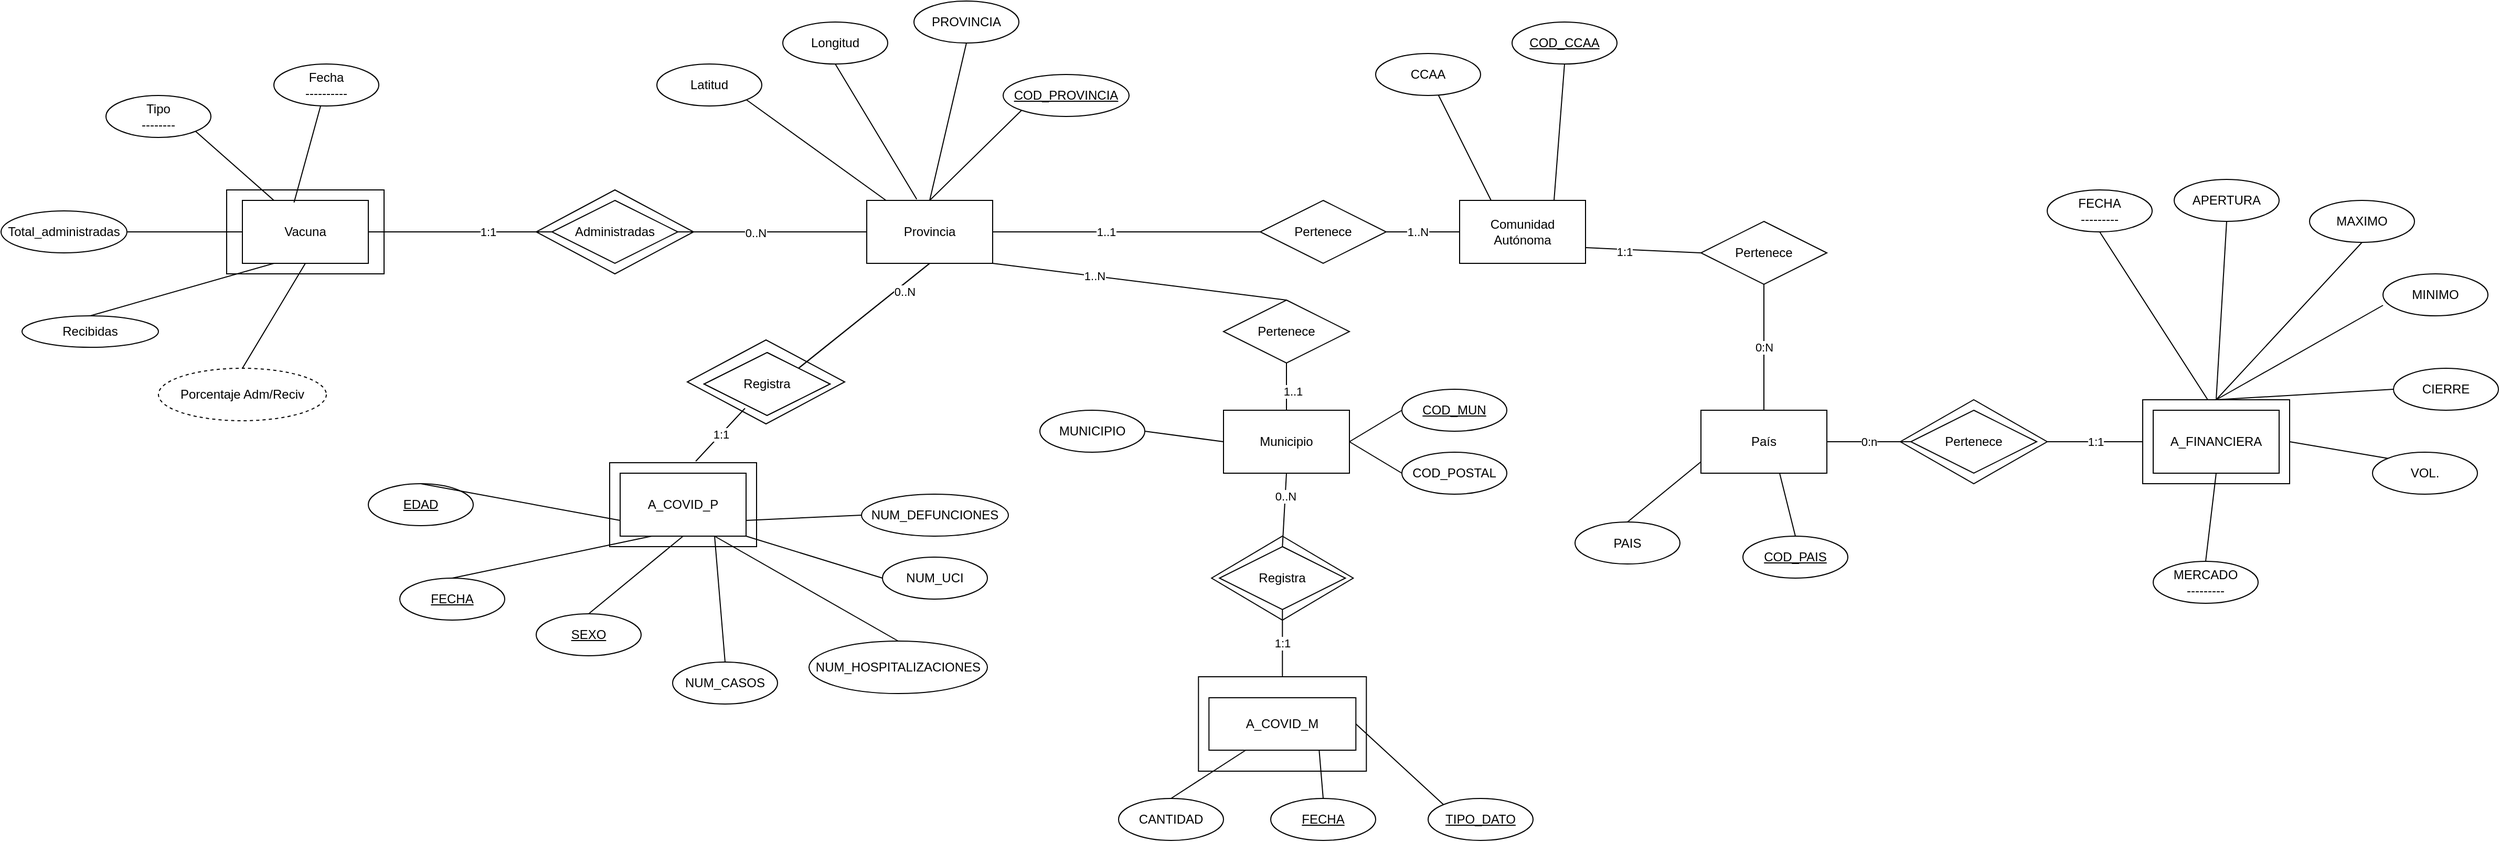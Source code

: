 <mxfile version="20.2.0" type="github">
  <diagram id="R2lEEEUBdFMjLlhIrx00" name="Page-1">
    <mxGraphModel dx="32031" dy="1134" grid="1" gridSize="10" guides="1" tooltips="1" connect="1" arrows="1" fold="1" page="1" pageScale="1" pageWidth="30000" pageHeight="30000" math="0" shadow="0" extFonts="Permanent Marker^https://fonts.googleapis.com/css?family=Permanent+Marker">
      <root>
        <mxCell id="0" />
        <mxCell id="1" parent="0" />
        <mxCell id="WC3nb_fLQRRQX0mhQ0Qm-45" value="" style="rhombus;whiteSpace=wrap;html=1;" parent="1" vertex="1">
          <mxGeometry x="-6" y="523" width="150" height="80" as="geometry" />
        </mxCell>
        <mxCell id="WC3nb_fLQRRQX0mhQ0Qm-42" value="" style="rhombus;whiteSpace=wrap;html=1;" parent="1" vertex="1">
          <mxGeometry x="493.65" y="710" width="135" height="80" as="geometry" />
        </mxCell>
        <mxCell id="WC3nb_fLQRRQX0mhQ0Qm-32" value="" style="rounded=0;whiteSpace=wrap;html=1;" parent="1" vertex="1">
          <mxGeometry x="-80" y="640" width="140" height="80" as="geometry" />
        </mxCell>
        <mxCell id="WC3nb_fLQRRQX0mhQ0Qm-19" value="" style="rhombus;whiteSpace=wrap;html=1;" parent="1" vertex="1">
          <mxGeometry x="1150" y="580" width="140" height="80" as="geometry" />
        </mxCell>
        <mxCell id="WC3nb_fLQRRQX0mhQ0Qm-12" value="" style="rhombus;whiteSpace=wrap;html=1;" parent="1" vertex="1">
          <mxGeometry x="-150" y="380" width="150" height="80" as="geometry" />
        </mxCell>
        <mxCell id="WC3nb_fLQRRQX0mhQ0Qm-1" value="" style="rounded=0;whiteSpace=wrap;html=1;" parent="1" vertex="1">
          <mxGeometry x="-445" y="380" width="150" height="80" as="geometry" />
        </mxCell>
        <mxCell id="w57yHe_7JFrNomqTNShA-3" style="rounded=0;orthogonalLoop=1;jettySize=auto;html=1;exitX=0.5;exitY=1;exitDx=0;exitDy=0;entryX=1;entryY=0;entryDx=0;entryDy=0;endArrow=none;endFill=0;" parent="1" source="OdBqMyks01wx5SP8Kabh-1" target="w57yHe_7JFrNomqTNShA-2" edge="1">
          <mxGeometry relative="1" as="geometry" />
        </mxCell>
        <mxCell id="w57yHe_7JFrNomqTNShA-5" value="0..N" style="edgeLabel;html=1;align=center;verticalAlign=middle;resizable=0;points=[];" parent="w57yHe_7JFrNomqTNShA-3" vertex="1" connectable="0">
          <mxGeometry x="-0.6" y="-2" relative="1" as="geometry">
            <mxPoint x="2" y="8" as="offset" />
          </mxGeometry>
        </mxCell>
        <mxCell id="OdBqMyks01wx5SP8Kabh-1" value="Provincia" style="rounded=0;whiteSpace=wrap;html=1;" parent="1" vertex="1">
          <mxGeometry x="165" y="390" width="120" height="60" as="geometry" />
        </mxCell>
        <mxCell id="OdBqMyks01wx5SP8Kabh-2" value="Pertenece" style="rhombus;whiteSpace=wrap;html=1;" parent="1" vertex="1">
          <mxGeometry x="540" y="390" width="120" height="60" as="geometry" />
        </mxCell>
        <mxCell id="OdBqMyks01wx5SP8Kabh-3" value="Comunidad Autónoma" style="rounded=0;whiteSpace=wrap;html=1;" parent="1" vertex="1">
          <mxGeometry x="730" y="390" width="120" height="60" as="geometry" />
        </mxCell>
        <mxCell id="OdBqMyks01wx5SP8Kabh-4" value="PROVINCIA" style="ellipse;whiteSpace=wrap;html=1;" parent="1" vertex="1">
          <mxGeometry x="210" y="200" width="100" height="40" as="geometry" />
        </mxCell>
        <mxCell id="OdBqMyks01wx5SP8Kabh-5" value="&lt;u&gt;COD_PROVINCIA&lt;/u&gt;" style="ellipse;whiteSpace=wrap;html=1;" parent="1" vertex="1">
          <mxGeometry x="295" y="270" width="120" height="40" as="geometry" />
        </mxCell>
        <mxCell id="OdBqMyks01wx5SP8Kabh-6" value="" style="endArrow=none;html=1;rounded=0;entryX=0;entryY=1;entryDx=0;entryDy=0;exitX=0.5;exitY=0;exitDx=0;exitDy=0;" parent="1" source="OdBqMyks01wx5SP8Kabh-1" target="OdBqMyks01wx5SP8Kabh-5" edge="1">
          <mxGeometry width="50" height="50" relative="1" as="geometry">
            <mxPoint x="405" y="530" as="sourcePoint" />
            <mxPoint x="455" y="480" as="targetPoint" />
          </mxGeometry>
        </mxCell>
        <mxCell id="OdBqMyks01wx5SP8Kabh-8" value="" style="endArrow=none;html=1;rounded=0;entryX=0.5;entryY=1;entryDx=0;entryDy=0;exitX=0.5;exitY=0;exitDx=0;exitDy=0;" parent="1" source="OdBqMyks01wx5SP8Kabh-1" target="OdBqMyks01wx5SP8Kabh-4" edge="1">
          <mxGeometry width="50" height="50" relative="1" as="geometry">
            <mxPoint x="405" y="530" as="sourcePoint" />
            <mxPoint x="455" y="480" as="targetPoint" />
          </mxGeometry>
        </mxCell>
        <mxCell id="OdBqMyks01wx5SP8Kabh-9" value="CCAA" style="ellipse;whiteSpace=wrap;html=1;" parent="1" vertex="1">
          <mxGeometry x="650" y="250" width="100" height="40" as="geometry" />
        </mxCell>
        <mxCell id="OdBqMyks01wx5SP8Kabh-10" value="&lt;u&gt;COD_CCAA&lt;/u&gt;" style="ellipse;whiteSpace=wrap;html=1;" parent="1" vertex="1">
          <mxGeometry x="780" y="220" width="100" height="40" as="geometry" />
        </mxCell>
        <mxCell id="OdBqMyks01wx5SP8Kabh-11" value="" style="endArrow=none;html=1;rounded=0;exitX=0.25;exitY=0;exitDx=0;exitDy=0;" parent="1" source="OdBqMyks01wx5SP8Kabh-3" target="OdBqMyks01wx5SP8Kabh-9" edge="1">
          <mxGeometry width="50" height="50" relative="1" as="geometry">
            <mxPoint x="670" y="380" as="sourcePoint" />
            <mxPoint x="720" y="330" as="targetPoint" />
          </mxGeometry>
        </mxCell>
        <mxCell id="OdBqMyks01wx5SP8Kabh-12" value="" style="endArrow=none;html=1;rounded=0;entryX=0.5;entryY=1;entryDx=0;entryDy=0;exitX=0.75;exitY=0;exitDx=0;exitDy=0;" parent="1" source="OdBqMyks01wx5SP8Kabh-3" target="OdBqMyks01wx5SP8Kabh-10" edge="1">
          <mxGeometry width="50" height="50" relative="1" as="geometry">
            <mxPoint x="870" y="400" as="sourcePoint" />
            <mxPoint x="920" y="350" as="targetPoint" />
          </mxGeometry>
        </mxCell>
        <mxCell id="OdBqMyks01wx5SP8Kabh-20" value="" style="endArrow=none;html=1;rounded=0;strokeColor=default;exitX=1;exitY=0.5;exitDx=0;exitDy=0;entryX=0;entryY=0.5;entryDx=0;entryDy=0;" parent="1" source="OdBqMyks01wx5SP8Kabh-1" target="OdBqMyks01wx5SP8Kabh-2" edge="1">
          <mxGeometry width="50" height="50" relative="1" as="geometry">
            <mxPoint x="275" y="450" as="sourcePoint" />
            <mxPoint x="345.0" y="420.0" as="targetPoint" />
          </mxGeometry>
        </mxCell>
        <mxCell id="OdBqMyks01wx5SP8Kabh-22" value="1..1" style="edgeLabel;html=1;align=center;verticalAlign=middle;resizable=0;points=[];" parent="OdBqMyks01wx5SP8Kabh-20" vertex="1" connectable="0">
          <mxGeometry x="-0.2" relative="1" as="geometry">
            <mxPoint x="6" as="offset" />
          </mxGeometry>
        </mxCell>
        <mxCell id="OdBqMyks01wx5SP8Kabh-21" value="" style="endArrow=none;html=1;rounded=0;strokeColor=default;exitX=1;exitY=0.5;exitDx=0;exitDy=0;entryX=0;entryY=0.5;entryDx=0;entryDy=0;" parent="1" source="OdBqMyks01wx5SP8Kabh-2" target="OdBqMyks01wx5SP8Kabh-3" edge="1">
          <mxGeometry width="50" height="50" relative="1" as="geometry">
            <mxPoint x="670" y="419.5" as="sourcePoint" />
            <mxPoint x="770" y="419.5" as="targetPoint" />
          </mxGeometry>
        </mxCell>
        <mxCell id="OdBqMyks01wx5SP8Kabh-23" value="1..N" style="edgeLabel;html=1;align=center;verticalAlign=middle;resizable=0;points=[];" parent="OdBqMyks01wx5SP8Kabh-21" vertex="1" connectable="0">
          <mxGeometry x="0.214" y="-1" relative="1" as="geometry">
            <mxPoint x="-13" y="-1" as="offset" />
          </mxGeometry>
        </mxCell>
        <mxCell id="OdBqMyks01wx5SP8Kabh-24" value="Vacuna" style="rounded=0;whiteSpace=wrap;html=1;" parent="1" vertex="1">
          <mxGeometry x="-430" y="390" width="120" height="60" as="geometry" />
        </mxCell>
        <mxCell id="OdBqMyks01wx5SP8Kabh-25" value="Tipo&lt;br&gt;--------" style="ellipse;whiteSpace=wrap;html=1;" parent="1" vertex="1">
          <mxGeometry x="-560" y="290" width="100" height="40" as="geometry" />
        </mxCell>
        <mxCell id="OdBqMyks01wx5SP8Kabh-26" value="" style="endArrow=none;html=1;rounded=0;strokeColor=default;entryX=0.25;entryY=0;entryDx=0;entryDy=0;exitX=1;exitY=1;exitDx=0;exitDy=0;" parent="1" source="OdBqMyks01wx5SP8Kabh-25" target="OdBqMyks01wx5SP8Kabh-24" edge="1">
          <mxGeometry width="50" height="50" relative="1" as="geometry">
            <mxPoint x="-710" y="490" as="sourcePoint" />
            <mxPoint x="-660" y="440" as="targetPoint" />
          </mxGeometry>
        </mxCell>
        <mxCell id="OdBqMyks01wx5SP8Kabh-27" value="Total_administradas" style="ellipse;whiteSpace=wrap;html=1;" parent="1" vertex="1">
          <mxGeometry x="-660" y="400" width="120" height="40" as="geometry" />
        </mxCell>
        <mxCell id="OdBqMyks01wx5SP8Kabh-28" value="" style="endArrow=none;html=1;rounded=0;strokeColor=default;entryX=0;entryY=0.5;entryDx=0;entryDy=0;exitX=1;exitY=0.5;exitDx=0;exitDy=0;" parent="1" source="OdBqMyks01wx5SP8Kabh-27" target="OdBqMyks01wx5SP8Kabh-24" edge="1">
          <mxGeometry width="50" height="50" relative="1" as="geometry">
            <mxPoint x="-560" y="510" as="sourcePoint" />
            <mxPoint x="-460" y="460" as="targetPoint" />
          </mxGeometry>
        </mxCell>
        <mxCell id="OdBqMyks01wx5SP8Kabh-29" value="Recibidas" style="ellipse;whiteSpace=wrap;html=1;" parent="1" vertex="1">
          <mxGeometry x="-640" y="500" width="130" height="30" as="geometry" />
        </mxCell>
        <mxCell id="OdBqMyks01wx5SP8Kabh-30" value="" style="endArrow=none;html=1;rounded=0;strokeColor=default;entryX=0.25;entryY=1;entryDx=0;entryDy=0;exitX=0.5;exitY=0;exitDx=0;exitDy=0;" parent="1" source="OdBqMyks01wx5SP8Kabh-29" target="OdBqMyks01wx5SP8Kabh-24" edge="1">
          <mxGeometry width="50" height="50" relative="1" as="geometry">
            <mxPoint x="-650" y="540" as="sourcePoint" />
            <mxPoint x="-570" y="450" as="targetPoint" />
          </mxGeometry>
        </mxCell>
        <mxCell id="OdBqMyks01wx5SP8Kabh-31" value="Porcentaje Adm/Reciv" style="ellipse;whiteSpace=wrap;html=1;dashed=1;" parent="1" vertex="1">
          <mxGeometry x="-510" y="550" width="160" height="50" as="geometry" />
        </mxCell>
        <mxCell id="OdBqMyks01wx5SP8Kabh-32" value="" style="endArrow=none;html=1;rounded=0;strokeColor=default;exitX=0.5;exitY=0;exitDx=0;exitDy=0;entryX=0.5;entryY=1;entryDx=0;entryDy=0;" parent="1" source="OdBqMyks01wx5SP8Kabh-31" target="OdBqMyks01wx5SP8Kabh-24" edge="1">
          <mxGeometry width="50" height="50" relative="1" as="geometry">
            <mxPoint x="-420" y="570" as="sourcePoint" />
            <mxPoint x="-440" y="450" as="targetPoint" />
          </mxGeometry>
        </mxCell>
        <mxCell id="OdBqMyks01wx5SP8Kabh-33" value="Administradas" style="rhombus;whiteSpace=wrap;html=1;" parent="1" vertex="1">
          <mxGeometry x="-135" y="390" width="120" height="60" as="geometry" />
        </mxCell>
        <mxCell id="OdBqMyks01wx5SP8Kabh-34" value="" style="endArrow=none;html=1;rounded=0;entryX=0;entryY=0.5;entryDx=0;entryDy=0;exitX=1;exitY=0.5;exitDx=0;exitDy=0;" parent="1" source="OdBqMyks01wx5SP8Kabh-33" target="OdBqMyks01wx5SP8Kabh-1" edge="1">
          <mxGeometry width="50" height="50" relative="1" as="geometry">
            <mxPoint x="244.64" y="550.86" as="sourcePoint" />
            <mxPoint x="210" y="420" as="targetPoint" />
          </mxGeometry>
        </mxCell>
        <mxCell id="OdBqMyks01wx5SP8Kabh-36" value="0..N" style="edgeLabel;html=1;align=center;verticalAlign=middle;resizable=0;points=[];" parent="OdBqMyks01wx5SP8Kabh-34" vertex="1" connectable="0">
          <mxGeometry x="0.25" y="-1" relative="1" as="geometry">
            <mxPoint x="-39" as="offset" />
          </mxGeometry>
        </mxCell>
        <mxCell id="OdBqMyks01wx5SP8Kabh-35" value="" style="endArrow=none;html=1;rounded=0;entryX=0;entryY=0.5;entryDx=0;entryDy=0;exitX=1;exitY=0.5;exitDx=0;exitDy=0;" parent="1" source="OdBqMyks01wx5SP8Kabh-24" target="OdBqMyks01wx5SP8Kabh-33" edge="1">
          <mxGeometry width="50" height="50" relative="1" as="geometry">
            <mxPoint x="-320" y="520" as="sourcePoint" />
            <mxPoint x="-240" y="450" as="targetPoint" />
          </mxGeometry>
        </mxCell>
        <mxCell id="OdBqMyks01wx5SP8Kabh-37" value="1:1" style="edgeLabel;html=1;align=center;verticalAlign=middle;resizable=0;points=[];" parent="OdBqMyks01wx5SP8Kabh-35" vertex="1" connectable="0">
          <mxGeometry x="-0.4" y="-2" relative="1" as="geometry">
            <mxPoint x="61" y="-2" as="offset" />
          </mxGeometry>
        </mxCell>
        <mxCell id="OdBqMyks01wx5SP8Kabh-38" value="A_COVID_P" style="rounded=0;whiteSpace=wrap;html=1;" parent="1" vertex="1">
          <mxGeometry x="-70" y="650" width="120" height="60" as="geometry" />
        </mxCell>
        <mxCell id="OdBqMyks01wx5SP8Kabh-42" value="Municipio" style="rounded=0;whiteSpace=wrap;html=1;" parent="1" vertex="1">
          <mxGeometry x="505" y="590" width="120" height="60" as="geometry" />
        </mxCell>
        <mxCell id="gEgQZ8Mi7P1Ni1HAnaji-2" value="&lt;u&gt;SEXO&lt;/u&gt;" style="ellipse;whiteSpace=wrap;html=1;" parent="1" vertex="1">
          <mxGeometry x="-150" y="784" width="100" height="40" as="geometry" />
        </mxCell>
        <mxCell id="gEgQZ8Mi7P1Ni1HAnaji-5" value="" style="endArrow=none;html=1;rounded=0;entryX=0.5;entryY=0;entryDx=0;entryDy=0;exitX=0.5;exitY=1;exitDx=0;exitDy=0;" parent="1" source="OdBqMyks01wx5SP8Kabh-38" target="gEgQZ8Mi7P1Ni1HAnaji-2" edge="1">
          <mxGeometry width="50" height="50" relative="1" as="geometry">
            <mxPoint x="-75.0" y="725.0" as="sourcePoint" />
            <mxPoint x="5.0" y="625" as="targetPoint" />
          </mxGeometry>
        </mxCell>
        <mxCell id="gEgQZ8Mi7P1Ni1HAnaji-6" value="&lt;u&gt;FECHA&lt;/u&gt;" style="ellipse;whiteSpace=wrap;html=1;" parent="1" vertex="1">
          <mxGeometry x="-280" y="750" width="100" height="40" as="geometry" />
        </mxCell>
        <mxCell id="gEgQZ8Mi7P1Ni1HAnaji-7" value="" style="endArrow=none;html=1;rounded=0;entryX=0.5;entryY=0;entryDx=0;entryDy=0;exitX=0.25;exitY=1;exitDx=0;exitDy=0;" parent="1" source="OdBqMyks01wx5SP8Kabh-38" target="gEgQZ8Mi7P1Ni1HAnaji-6" edge="1">
          <mxGeometry width="50" height="50" relative="1" as="geometry">
            <mxPoint x="-5.0" y="825.0" as="sourcePoint" />
            <mxPoint x="99.854" y="875.774" as="targetPoint" />
          </mxGeometry>
        </mxCell>
        <mxCell id="gEgQZ8Mi7P1Ni1HAnaji-8" value="Latitud" style="ellipse;whiteSpace=wrap;html=1;" parent="1" vertex="1">
          <mxGeometry x="-35" y="260" width="100" height="40" as="geometry" />
        </mxCell>
        <mxCell id="gEgQZ8Mi7P1Ni1HAnaji-10" value="Longitud" style="ellipse;whiteSpace=wrap;html=1;" parent="1" vertex="1">
          <mxGeometry x="85" y="220" width="100" height="40" as="geometry" />
        </mxCell>
        <mxCell id="gEgQZ8Mi7P1Ni1HAnaji-11" value="" style="endArrow=none;html=1;rounded=0;entryX=0.5;entryY=1;entryDx=0;entryDy=0;exitX=0.397;exitY=-0.018;exitDx=0;exitDy=0;exitPerimeter=0;" parent="1" source="OdBqMyks01wx5SP8Kabh-1" target="gEgQZ8Mi7P1Ni1HAnaji-10" edge="1">
          <mxGeometry width="50" height="50" relative="1" as="geometry">
            <mxPoint x="235.0" y="400.0" as="sourcePoint" />
            <mxPoint x="359.854" y="344.226" as="targetPoint" />
          </mxGeometry>
        </mxCell>
        <mxCell id="gEgQZ8Mi7P1Ni1HAnaji-12" value="" style="endArrow=none;html=1;rounded=0;entryX=1;entryY=1;entryDx=0;entryDy=0;" parent="1" source="OdBqMyks01wx5SP8Kabh-1" target="gEgQZ8Mi7P1Ni1HAnaji-8" edge="1">
          <mxGeometry width="50" height="50" relative="1" as="geometry">
            <mxPoint x="245.0" y="410.0" as="sourcePoint" />
            <mxPoint x="369.854" y="354.226" as="targetPoint" />
          </mxGeometry>
        </mxCell>
        <mxCell id="w57yHe_7JFrNomqTNShA-2" value="Registra" style="rhombus;whiteSpace=wrap;html=1;" parent="1" vertex="1">
          <mxGeometry x="10" y="535" width="120" height="60" as="geometry" />
        </mxCell>
        <mxCell id="w57yHe_7JFrNomqTNShA-12" value="PAIS" style="ellipse;whiteSpace=wrap;html=1;" parent="1" vertex="1">
          <mxGeometry x="840" y="696.52" width="100" height="40" as="geometry" />
        </mxCell>
        <mxCell id="w57yHe_7JFrNomqTNShA-19" value="" style="endArrow=none;html=1;rounded=0;entryX=0.5;entryY=0;entryDx=0;entryDy=0;exitX=0.5;exitY=0;exitDx=0;exitDy=0;" parent="1" source="w57yHe_7JFrNomqTNShA-12" target="WC3nb_fLQRRQX0mhQ0Qm-4" edge="1">
          <mxGeometry width="50" height="50" relative="1" as="geometry">
            <mxPoint x="980" y="800" as="sourcePoint" />
            <mxPoint x="1250" y="646.52" as="targetPoint" />
          </mxGeometry>
        </mxCell>
        <mxCell id="w57yHe_7JFrNomqTNShA-23" value="&lt;u&gt;COD_PAIS&lt;/u&gt;" style="ellipse;whiteSpace=wrap;html=1;" parent="1" vertex="1">
          <mxGeometry x="1000" y="710" width="100" height="40" as="geometry" />
        </mxCell>
        <mxCell id="w57yHe_7JFrNomqTNShA-24" value="" style="endArrow=none;html=1;rounded=0;entryX=0.5;entryY=0;entryDx=0;entryDy=0;exitX=0.5;exitY=0;exitDx=0;exitDy=0;" parent="1" source="w57yHe_7JFrNomqTNShA-23" target="WC3nb_fLQRRQX0mhQ0Qm-4" edge="1">
          <mxGeometry width="50" height="50" relative="1" as="geometry">
            <mxPoint x="830" y="556.52" as="sourcePoint" />
            <mxPoint x="1200" y="471.52" as="targetPoint" />
          </mxGeometry>
        </mxCell>
        <mxCell id="w57yHe_7JFrNomqTNShA-28" value="" style="endArrow=none;html=1;rounded=0;exitX=0.448;exitY=0.014;exitDx=0;exitDy=0;entryX=0.5;entryY=1;entryDx=0;entryDy=0;exitPerimeter=0;" parent="1" source="WC3nb_fLQRRQX0mhQ0Qm-11" target="WC3nb_fLQRRQX0mhQ0Qm-20" edge="1">
          <mxGeometry width="50" height="50" relative="1" as="geometry">
            <mxPoint x="1460" y="450" as="sourcePoint" />
            <mxPoint x="1340" y="430" as="targetPoint" />
          </mxGeometry>
        </mxCell>
        <mxCell id="w57yHe_7JFrNomqTNShA-32" value="Pertenece" style="rhombus;whiteSpace=wrap;html=1;" parent="1" vertex="1">
          <mxGeometry x="505" y="485" width="120" height="60" as="geometry" />
        </mxCell>
        <mxCell id="w57yHe_7JFrNomqTNShA-34" value="" style="endArrow=none;html=1;rounded=0;strokeColor=default;exitX=0.5;exitY=0;exitDx=0;exitDy=0;entryX=0.5;entryY=1;entryDx=0;entryDy=0;" parent="1" source="OdBqMyks01wx5SP8Kabh-42" target="w57yHe_7JFrNomqTNShA-32" edge="1">
          <mxGeometry width="50" height="50" relative="1" as="geometry">
            <mxPoint x="387.5" y="520" as="sourcePoint" />
            <mxPoint x="565.0" y="550" as="targetPoint" />
          </mxGeometry>
        </mxCell>
        <mxCell id="w57yHe_7JFrNomqTNShA-35" value="1..1" style="edgeLabel;html=1;align=center;verticalAlign=middle;resizable=0;points=[];" parent="w57yHe_7JFrNomqTNShA-34" vertex="1" connectable="0">
          <mxGeometry x="-0.2" relative="1" as="geometry">
            <mxPoint x="6" as="offset" />
          </mxGeometry>
        </mxCell>
        <mxCell id="w57yHe_7JFrNomqTNShA-36" value="" style="endArrow=none;html=1;rounded=0;strokeColor=default;exitX=0.5;exitY=0;exitDx=0;exitDy=0;entryX=1;entryY=1;entryDx=0;entryDy=0;" parent="1" source="w57yHe_7JFrNomqTNShA-32" target="OdBqMyks01wx5SP8Kabh-1" edge="1">
          <mxGeometry width="50" height="50" relative="1" as="geometry">
            <mxPoint x="617.5" y="519.5" as="sourcePoint" />
            <mxPoint x="677.5" y="520" as="targetPoint" />
          </mxGeometry>
        </mxCell>
        <mxCell id="w57yHe_7JFrNomqTNShA-37" value="1..N" style="edgeLabel;html=1;align=center;verticalAlign=middle;resizable=0;points=[];" parent="w57yHe_7JFrNomqTNShA-36" vertex="1" connectable="0">
          <mxGeometry x="0.214" y="-1" relative="1" as="geometry">
            <mxPoint x="-13" y="-1" as="offset" />
          </mxGeometry>
        </mxCell>
        <mxCell id="w57yHe_7JFrNomqTNShA-39" value="&lt;u&gt;FECHA&lt;/u&gt;" style="ellipse;whiteSpace=wrap;html=1;" parent="1" vertex="1">
          <mxGeometry x="550" y="960" width="100" height="40" as="geometry" />
        </mxCell>
        <mxCell id="w57yHe_7JFrNomqTNShA-41" value="CANTIDAD" style="ellipse;whiteSpace=wrap;html=1;" parent="1" vertex="1">
          <mxGeometry x="405" y="960" width="100" height="40" as="geometry" />
        </mxCell>
        <mxCell id="w57yHe_7JFrNomqTNShA-45" style="rounded=0;orthogonalLoop=1;jettySize=auto;html=1;exitX=0.5;exitY=1;exitDx=0;exitDy=0;entryX=1;entryY=0;entryDx=0;entryDy=0;endArrow=none;endFill=0;" parent="1" target="w57yHe_7JFrNomqTNShA-47" edge="1">
          <mxGeometry relative="1" as="geometry">
            <mxPoint x="225" y="450" as="sourcePoint" />
          </mxGeometry>
        </mxCell>
        <mxCell id="w57yHe_7JFrNomqTNShA-46" value="0..N" style="edgeLabel;html=1;align=center;verticalAlign=middle;resizable=0;points=[];" parent="w57yHe_7JFrNomqTNShA-45" vertex="1" connectable="0">
          <mxGeometry x="-0.6" y="-2" relative="1" as="geometry">
            <mxPoint x="2" y="8" as="offset" />
          </mxGeometry>
        </mxCell>
        <mxCell id="w57yHe_7JFrNomqTNShA-47" value="Registra" style="rhombus;whiteSpace=wrap;html=1;" parent="1" vertex="1">
          <mxGeometry x="10" y="535" width="120" height="60" as="geometry" />
        </mxCell>
        <mxCell id="w57yHe_7JFrNomqTNShA-53" style="rounded=0;orthogonalLoop=1;jettySize=auto;html=1;exitX=0.5;exitY=1;exitDx=0;exitDy=0;entryX=0.5;entryY=0;entryDx=0;entryDy=0;endArrow=none;endFill=0;" parent="1" source="OdBqMyks01wx5SP8Kabh-42" target="w57yHe_7JFrNomqTNShA-55" edge="1">
          <mxGeometry relative="1" as="geometry">
            <mxPoint x="855" y="680" as="sourcePoint" />
          </mxGeometry>
        </mxCell>
        <mxCell id="w57yHe_7JFrNomqTNShA-54" value="0..N" style="edgeLabel;html=1;align=center;verticalAlign=middle;resizable=0;points=[];" parent="w57yHe_7JFrNomqTNShA-53" vertex="1" connectable="0">
          <mxGeometry x="-0.6" y="-2" relative="1" as="geometry">
            <mxPoint x="2" y="8" as="offset" />
          </mxGeometry>
        </mxCell>
        <mxCell id="w57yHe_7JFrNomqTNShA-55" value="Registra" style="rhombus;whiteSpace=wrap;html=1;" parent="1" vertex="1">
          <mxGeometry x="501.15" y="720" width="120" height="60" as="geometry" />
        </mxCell>
        <mxCell id="w57yHe_7JFrNomqTNShA-60" value="" style="endArrow=none;html=1;rounded=0;entryX=0.5;entryY=0;entryDx=0;entryDy=0;exitX=0;exitY=0.75;exitDx=0;exitDy=0;exitPerimeter=0;entryPerimeter=0;" parent="1" source="WC3nb_fLQRRQX0mhQ0Qm-23" target="WC3nb_fLQRRQX0mhQ0Qm-11" edge="1">
          <mxGeometry width="50" height="50" relative="1" as="geometry">
            <mxPoint x="1610" y="480" as="sourcePoint" />
            <mxPoint x="1530" y="530" as="targetPoint" />
          </mxGeometry>
        </mxCell>
        <mxCell id="w57yHe_7JFrNomqTNShA-61" value="" style="endArrow=none;html=1;rounded=0;entryX=0.5;entryY=0;entryDx=0;entryDy=0;exitX=0.5;exitY=1;exitDx=0;exitDy=0;" parent="1" source="WC3nb_fLQRRQX0mhQ0Qm-22" target="WC3nb_fLQRRQX0mhQ0Qm-11" edge="1">
          <mxGeometry width="50" height="50" relative="1" as="geometry">
            <mxPoint x="1500" y="450" as="sourcePoint" />
            <mxPoint x="1500" y="510" as="targetPoint" />
          </mxGeometry>
        </mxCell>
        <mxCell id="w57yHe_7JFrNomqTNShA-63" value="" style="endArrow=none;html=1;rounded=0;entryX=0.5;entryY=1;entryDx=0;entryDy=0;exitX=0.5;exitY=0;exitDx=0;exitDy=0;" parent="1" source="WC3nb_fLQRRQX0mhQ0Qm-11" target="WC3nb_fLQRRQX0mhQ0Qm-21" edge="1">
          <mxGeometry width="50" height="50" relative="1" as="geometry">
            <mxPoint x="1540" y="710" as="sourcePoint" />
            <mxPoint x="1430" y="635" as="targetPoint" />
          </mxGeometry>
        </mxCell>
        <mxCell id="w57yHe_7JFrNomqTNShA-72" value="" style="endArrow=none;html=1;rounded=0;exitX=1;exitY=0.75;exitDx=0;exitDy=0;entryX=0;entryY=0.5;entryDx=0;entryDy=0;" parent="1" source="OdBqMyks01wx5SP8Kabh-3" target="WC3nb_fLQRRQX0mhQ0Qm-7" edge="1">
          <mxGeometry width="50" height="50" relative="1" as="geometry">
            <mxPoint x="780" y="710" as="sourcePoint" />
            <mxPoint x="970" y="440" as="targetPoint" />
          </mxGeometry>
        </mxCell>
        <mxCell id="w57yHe_7JFrNomqTNShA-75" value="1:1" style="edgeLabel;html=1;align=center;verticalAlign=middle;resizable=0;points=[];" parent="w57yHe_7JFrNomqTNShA-72" vertex="1" connectable="0">
          <mxGeometry x="-0.339" y="-2" relative="1" as="geometry">
            <mxPoint as="offset" />
          </mxGeometry>
        </mxCell>
        <mxCell id="w57yHe_7JFrNomqTNShA-73" value="0:N" style="endArrow=none;html=1;rounded=0;entryX=0.5;entryY=1;entryDx=0;entryDy=0;exitX=0.5;exitY=0;exitDx=0;exitDy=0;" parent="1" source="WC3nb_fLQRRQX0mhQ0Qm-4" target="WC3nb_fLQRRQX0mhQ0Qm-7" edge="1">
          <mxGeometry width="50" height="50" relative="1" as="geometry">
            <mxPoint x="1170" y="485" as="sourcePoint" />
            <mxPoint x="1040" y="430" as="targetPoint" />
          </mxGeometry>
        </mxCell>
        <mxCell id="w57yHe_7JFrNomqTNShA-79" value="Fecha&lt;br&gt;----------" style="ellipse;whiteSpace=wrap;html=1;" parent="1" vertex="1">
          <mxGeometry x="-400" y="260" width="100" height="40" as="geometry" />
        </mxCell>
        <mxCell id="w57yHe_7JFrNomqTNShA-80" value="" style="endArrow=none;html=1;rounded=0;exitX=0.41;exitY=0.033;exitDx=0;exitDy=0;exitPerimeter=0;" parent="1" source="OdBqMyks01wx5SP8Kabh-24" target="w57yHe_7JFrNomqTNShA-79" edge="1">
          <mxGeometry width="50" height="50" relative="1" as="geometry">
            <mxPoint x="-80" y="245" as="sourcePoint" />
            <mxPoint x="232.574" y="-5.858" as="targetPoint" />
          </mxGeometry>
        </mxCell>
        <mxCell id="WC3nb_fLQRRQX0mhQ0Qm-4" value="País" style="rounded=0;whiteSpace=wrap;html=1;" parent="1" vertex="1">
          <mxGeometry x="960" y="590" width="120" height="60" as="geometry" />
        </mxCell>
        <mxCell id="WC3nb_fLQRRQX0mhQ0Qm-7" value="Pertenece" style="rhombus;whiteSpace=wrap;html=1;" parent="1" vertex="1">
          <mxGeometry x="960" y="410" width="120" height="60" as="geometry" />
        </mxCell>
        <mxCell id="WC3nb_fLQRRQX0mhQ0Qm-15" value="Pertenece" style="rhombus;whiteSpace=wrap;html=1;" parent="1" vertex="1">
          <mxGeometry x="1160" y="590" width="120" height="60" as="geometry" />
        </mxCell>
        <mxCell id="WC3nb_fLQRRQX0mhQ0Qm-17" value="1:1" style="endArrow=none;html=1;rounded=0;entryX=0;entryY=0.5;entryDx=0;entryDy=0;exitX=1;exitY=0.5;exitDx=0;exitDy=0;" parent="1" source="WC3nb_fLQRRQX0mhQ0Qm-19" target="WC3nb_fLQRRQX0mhQ0Qm-11" edge="1">
          <mxGeometry width="50" height="50" relative="1" as="geometry">
            <mxPoint x="1300" y="513.48" as="sourcePoint" />
            <mxPoint x="1130" y="390" as="targetPoint" />
          </mxGeometry>
        </mxCell>
        <mxCell id="WC3nb_fLQRRQX0mhQ0Qm-18" value="0:n" style="endArrow=none;html=1;rounded=0;entryX=0;entryY=0.5;entryDx=0;entryDy=0;exitX=1;exitY=0.5;exitDx=0;exitDy=0;" parent="1" source="WC3nb_fLQRRQX0mhQ0Qm-4" target="WC3nb_fLQRRQX0mhQ0Qm-15" edge="1">
          <mxGeometry width="50" height="50" relative="1" as="geometry">
            <mxPoint x="1050" y="606.52" as="sourcePoint" />
            <mxPoint x="1100" y="556.52" as="targetPoint" />
          </mxGeometry>
        </mxCell>
        <mxCell id="WC3nb_fLQRRQX0mhQ0Qm-20" value="FECHA&lt;br&gt;---------" style="ellipse;whiteSpace=wrap;html=1;" parent="1" vertex="1">
          <mxGeometry x="1290" y="380" width="100" height="40" as="geometry" />
        </mxCell>
        <mxCell id="WC3nb_fLQRRQX0mhQ0Qm-21" value="APERTURA" style="ellipse;whiteSpace=wrap;html=1;" parent="1" vertex="1">
          <mxGeometry x="1411" y="370.0" width="100" height="40" as="geometry" />
        </mxCell>
        <mxCell id="WC3nb_fLQRRQX0mhQ0Qm-22" value="MAXIMO" style="ellipse;whiteSpace=wrap;html=1;" parent="1" vertex="1">
          <mxGeometry x="1540" y="390" width="100" height="40" as="geometry" />
        </mxCell>
        <mxCell id="WC3nb_fLQRRQX0mhQ0Qm-23" value="MINIMO" style="ellipse;whiteSpace=wrap;html=1;" parent="1" vertex="1">
          <mxGeometry x="1610" y="460" width="100" height="40" as="geometry" />
        </mxCell>
        <mxCell id="WC3nb_fLQRRQX0mhQ0Qm-24" value="CIERRE" style="ellipse;whiteSpace=wrap;html=1;" parent="1" vertex="1">
          <mxGeometry x="1620" y="550" width="100" height="40" as="geometry" />
        </mxCell>
        <mxCell id="WC3nb_fLQRRQX0mhQ0Qm-25" value="VOL." style="ellipse;whiteSpace=wrap;html=1;" parent="1" vertex="1">
          <mxGeometry x="1600" y="630" width="100" height="40" as="geometry" />
        </mxCell>
        <mxCell id="WC3nb_fLQRRQX0mhQ0Qm-26" value="" style="group" parent="1" vertex="1" connectable="0">
          <mxGeometry x="1381" y="560" width="140" height="80" as="geometry" />
        </mxCell>
        <mxCell id="WC3nb_fLQRRQX0mhQ0Qm-11" value="" style="rounded=0;whiteSpace=wrap;html=1;" parent="WC3nb_fLQRRQX0mhQ0Qm-26" vertex="1">
          <mxGeometry y="20" width="140" height="80" as="geometry" />
        </mxCell>
        <mxCell id="WC3nb_fLQRRQX0mhQ0Qm-10" value="A_FINANCIERA" style="rounded=0;whiteSpace=wrap;html=1;" parent="WC3nb_fLQRRQX0mhQ0Qm-26" vertex="1">
          <mxGeometry x="10" y="30" width="120" height="60" as="geometry" />
        </mxCell>
        <mxCell id="WC3nb_fLQRRQX0mhQ0Qm-27" value="" style="endArrow=none;html=1;rounded=0;entryX=0;entryY=0.5;entryDx=0;entryDy=0;exitX=0.5;exitY=0;exitDx=0;exitDy=0;" parent="1" source="WC3nb_fLQRRQX0mhQ0Qm-11" target="WC3nb_fLQRRQX0mhQ0Qm-24" edge="1">
          <mxGeometry width="50" height="50" relative="1" as="geometry">
            <mxPoint x="1550" y="740" as="sourcePoint" />
            <mxPoint x="1600" y="690" as="targetPoint" />
          </mxGeometry>
        </mxCell>
        <mxCell id="WC3nb_fLQRRQX0mhQ0Qm-28" value="" style="endArrow=none;html=1;rounded=0;entryX=0;entryY=0;entryDx=0;entryDy=0;exitX=1;exitY=0.5;exitDx=0;exitDy=0;" parent="1" source="WC3nb_fLQRRQX0mhQ0Qm-11" target="WC3nb_fLQRRQX0mhQ0Qm-25" edge="1">
          <mxGeometry width="50" height="50" relative="1" as="geometry">
            <mxPoint x="1270" y="590" as="sourcePoint" />
            <mxPoint x="1320" y="540" as="targetPoint" />
          </mxGeometry>
        </mxCell>
        <mxCell id="WC3nb_fLQRRQX0mhQ0Qm-33" value="1:1" style="endArrow=none;html=1;rounded=0;entryX=0.325;entryY=0.885;entryDx=0;entryDy=0;entryPerimeter=0;exitX=0.586;exitY=-0.017;exitDx=0;exitDy=0;exitPerimeter=0;" parent="1" source="WC3nb_fLQRRQX0mhQ0Qm-32" target="w57yHe_7JFrNomqTNShA-47" edge="1">
          <mxGeometry width="50" height="50" relative="1" as="geometry">
            <mxPoint x="110" y="670" as="sourcePoint" />
            <mxPoint x="160" y="620" as="targetPoint" />
          </mxGeometry>
        </mxCell>
        <mxCell id="WC3nb_fLQRRQX0mhQ0Qm-34" value="&lt;u&gt;COD_MUN&lt;/u&gt;" style="ellipse;whiteSpace=wrap;html=1;" parent="1" vertex="1">
          <mxGeometry x="675" y="570" width="100" height="40" as="geometry" />
        </mxCell>
        <mxCell id="WC3nb_fLQRRQX0mhQ0Qm-36" value="COD_POSTAL" style="ellipse;whiteSpace=wrap;html=1;" parent="1" vertex="1">
          <mxGeometry x="675" y="630" width="100" height="40" as="geometry" />
        </mxCell>
        <mxCell id="WC3nb_fLQRRQX0mhQ0Qm-37" value="MUNICIPIO" style="ellipse;whiteSpace=wrap;html=1;" parent="1" vertex="1">
          <mxGeometry x="330" y="590" width="100" height="40" as="geometry" />
        </mxCell>
        <mxCell id="WC3nb_fLQRRQX0mhQ0Qm-38" value="" style="endArrow=none;html=1;rounded=0;entryX=0;entryY=0.5;entryDx=0;entryDy=0;exitX=1;exitY=0.5;exitDx=0;exitDy=0;" parent="1" source="WC3nb_fLQRRQX0mhQ0Qm-37" target="OdBqMyks01wx5SP8Kabh-42" edge="1">
          <mxGeometry width="50" height="50" relative="1" as="geometry">
            <mxPoint x="285" y="750" as="sourcePoint" />
            <mxPoint x="335" y="700" as="targetPoint" />
          </mxGeometry>
        </mxCell>
        <mxCell id="WC3nb_fLQRRQX0mhQ0Qm-39" value="" style="endArrow=none;html=1;rounded=0;entryX=0;entryY=0.5;entryDx=0;entryDy=0;exitX=1;exitY=0.5;exitDx=0;exitDy=0;" parent="1" source="OdBqMyks01wx5SP8Kabh-42" target="WC3nb_fLQRRQX0mhQ0Qm-34" edge="1">
          <mxGeometry width="50" height="50" relative="1" as="geometry">
            <mxPoint x="285" y="750" as="sourcePoint" />
            <mxPoint x="335" y="700" as="targetPoint" />
          </mxGeometry>
        </mxCell>
        <mxCell id="WC3nb_fLQRRQX0mhQ0Qm-40" value="" style="endArrow=none;html=1;rounded=0;entryX=0;entryY=0.5;entryDx=0;entryDy=0;exitX=1;exitY=0.5;exitDx=0;exitDy=0;" parent="1" source="OdBqMyks01wx5SP8Kabh-42" target="WC3nb_fLQRRQX0mhQ0Qm-36" edge="1">
          <mxGeometry width="50" height="50" relative="1" as="geometry">
            <mxPoint x="285" y="750" as="sourcePoint" />
            <mxPoint x="685.0" y="650" as="targetPoint" />
          </mxGeometry>
        </mxCell>
        <mxCell id="WC3nb_fLQRRQX0mhQ0Qm-43" value="" style="group" parent="1" vertex="1" connectable="0">
          <mxGeometry x="481.15" y="844" width="160" height="90" as="geometry" />
        </mxCell>
        <mxCell id="WC3nb_fLQRRQX0mhQ0Qm-41" value="" style="rounded=0;whiteSpace=wrap;html=1;" parent="WC3nb_fLQRRQX0mhQ0Qm-43" vertex="1">
          <mxGeometry width="160" height="90" as="geometry" />
        </mxCell>
        <mxCell id="w57yHe_7JFrNomqTNShA-38" value="A_COVID_M" style="rounded=0;whiteSpace=wrap;html=1;" parent="WC3nb_fLQRRQX0mhQ0Qm-43" vertex="1">
          <mxGeometry x="10" y="20" width="140" height="50" as="geometry" />
        </mxCell>
        <mxCell id="WC3nb_fLQRRQX0mhQ0Qm-44" value="1:1" style="endArrow=none;html=1;rounded=0;entryX=0.5;entryY=1;entryDx=0;entryDy=0;exitX=0.5;exitY=0;exitDx=0;exitDy=0;" parent="1" source="WC3nb_fLQRRQX0mhQ0Qm-41" target="w57yHe_7JFrNomqTNShA-55" edge="1">
          <mxGeometry width="50" height="50" relative="1" as="geometry">
            <mxPoint x="290" y="800" as="sourcePoint" />
            <mxPoint x="721.15" y="810" as="targetPoint" />
          </mxGeometry>
        </mxCell>
        <mxCell id="iBBYRDn1hNgQqRyQzDu8-1" value="NUM_DEFUNCIONES" style="ellipse;whiteSpace=wrap;html=1;" parent="1" vertex="1">
          <mxGeometry x="160" y="670" width="140" height="40" as="geometry" />
        </mxCell>
        <mxCell id="iBBYRDn1hNgQqRyQzDu8-2" value="" style="endArrow=none;html=1;rounded=0;entryX=0;entryY=0.5;entryDx=0;entryDy=0;exitX=1;exitY=0.75;exitDx=0;exitDy=0;" parent="1" source="OdBqMyks01wx5SP8Kabh-38" target="iBBYRDn1hNgQqRyQzDu8-1" edge="1">
          <mxGeometry width="50" height="50" relative="1" as="geometry">
            <mxPoint x="140" y="690" as="sourcePoint" />
            <mxPoint x="125.0" y="605" as="targetPoint" />
          </mxGeometry>
        </mxCell>
        <mxCell id="iBBYRDn1hNgQqRyQzDu8-3" value="&lt;u&gt;TIPO_DATO&lt;/u&gt;" style="ellipse;whiteSpace=wrap;html=1;" parent="1" vertex="1">
          <mxGeometry x="700" y="960" width="100" height="40" as="geometry" />
        </mxCell>
        <mxCell id="iBBYRDn1hNgQqRyQzDu8-4" value="" style="endArrow=none;html=1;rounded=0;entryX=0;entryY=0;entryDx=0;entryDy=0;exitX=1;exitY=0.5;exitDx=0;exitDy=0;" parent="1" source="w57yHe_7JFrNomqTNShA-38" target="iBBYRDn1hNgQqRyQzDu8-3" edge="1">
          <mxGeometry width="50" height="50" relative="1" as="geometry">
            <mxPoint x="220" y="725" as="sourcePoint" />
            <mxPoint x="350" y="780" as="targetPoint" />
          </mxGeometry>
        </mxCell>
        <mxCell id="w57yHe_7JFrNomqTNShA-42" value="" style="endArrow=none;html=1;rounded=0;entryX=0.5;entryY=0;entryDx=0;entryDy=0;exitX=0.25;exitY=1;exitDx=0;exitDy=0;" parent="1" source="w57yHe_7JFrNomqTNShA-38" target="w57yHe_7JFrNomqTNShA-41" edge="1">
          <mxGeometry width="50" height="50" relative="1" as="geometry">
            <mxPoint x="385" y="880" as="sourcePoint" />
            <mxPoint x="524.854" y="1045.774" as="targetPoint" />
          </mxGeometry>
        </mxCell>
        <mxCell id="w57yHe_7JFrNomqTNShA-40" value="" style="endArrow=none;html=1;rounded=0;entryX=0.5;entryY=0;entryDx=0;entryDy=0;exitX=0.75;exitY=1;exitDx=0;exitDy=0;" parent="1" source="w57yHe_7JFrNomqTNShA-38" target="w57yHe_7JFrNomqTNShA-39" edge="1">
          <mxGeometry width="50" height="50" relative="1" as="geometry">
            <mxPoint x="605" y="900" as="sourcePoint" />
            <mxPoint x="590.0" y="815" as="targetPoint" />
          </mxGeometry>
        </mxCell>
        <mxCell id="iBBYRDn1hNgQqRyQzDu8-6" value="" style="endArrow=none;html=1;rounded=0;exitX=0.5;exitY=1;exitDx=0;exitDy=0;entryX=0.5;entryY=0;entryDx=0;entryDy=0;" parent="1" source="WC3nb_fLQRRQX0mhQ0Qm-10" target="iBBYRDn1hNgQqRyQzDu8-7" edge="1">
          <mxGeometry width="50" height="50" relative="1" as="geometry">
            <mxPoint x="1600.0" y="961.12" as="sourcePoint" />
            <mxPoint x="1506.28" y="830" as="targetPoint" />
          </mxGeometry>
        </mxCell>
        <mxCell id="iBBYRDn1hNgQqRyQzDu8-7" value="MERCADO&lt;br&gt;---------" style="ellipse;whiteSpace=wrap;html=1;" parent="1" vertex="1">
          <mxGeometry x="1391" y="734" width="100" height="40" as="geometry" />
        </mxCell>
        <mxCell id="VktRVIj9RTg038JaTqoX-1" value="&lt;u&gt;EDAD&lt;/u&gt;" style="ellipse;whiteSpace=wrap;html=1;" vertex="1" parent="1">
          <mxGeometry x="-310" y="660" width="100" height="40" as="geometry" />
        </mxCell>
        <mxCell id="VktRVIj9RTg038JaTqoX-2" value="" style="endArrow=none;html=1;rounded=0;exitX=0.5;exitY=0;exitDx=0;exitDy=0;entryX=0;entryY=0.75;entryDx=0;entryDy=0;" edge="1" parent="1" source="VktRVIj9RTg038JaTqoX-1" target="OdBqMyks01wx5SP8Kabh-38">
          <mxGeometry width="50" height="50" relative="1" as="geometry">
            <mxPoint x="-370" y="924" as="sourcePoint" />
            <mxPoint x="-310" y="824" as="targetPoint" />
          </mxGeometry>
        </mxCell>
        <mxCell id="VktRVIj9RTg038JaTqoX-3" value="NUM_UCI" style="ellipse;whiteSpace=wrap;html=1;" vertex="1" parent="1">
          <mxGeometry x="180" y="730" width="100" height="40" as="geometry" />
        </mxCell>
        <mxCell id="VktRVIj9RTg038JaTqoX-4" value="" style="endArrow=none;html=1;rounded=0;entryX=0;entryY=0.5;entryDx=0;entryDy=0;exitX=1;exitY=1;exitDx=0;exitDy=0;" edge="1" parent="1" target="VktRVIj9RTg038JaTqoX-3" source="OdBqMyks01wx5SP8Kabh-38">
          <mxGeometry width="50" height="50" relative="1" as="geometry">
            <mxPoint x="50.0" y="770" as="sourcePoint" />
            <mxPoint x="125.0" y="680" as="targetPoint" />
          </mxGeometry>
        </mxCell>
        <mxCell id="VktRVIj9RTg038JaTqoX-5" value="NUM_HOSPITALIZACIONES" style="ellipse;whiteSpace=wrap;html=1;" vertex="1" parent="1">
          <mxGeometry x="110" y="810" width="170" height="50" as="geometry" />
        </mxCell>
        <mxCell id="VktRVIj9RTg038JaTqoX-6" value="" style="endArrow=none;html=1;rounded=0;entryX=0.5;entryY=0;entryDx=0;entryDy=0;exitX=0.75;exitY=1;exitDx=0;exitDy=0;" edge="1" parent="1" target="VktRVIj9RTg038JaTqoX-5" source="OdBqMyks01wx5SP8Kabh-38">
          <mxGeometry width="50" height="50" relative="1" as="geometry">
            <mxPoint x="50" y="790" as="sourcePoint" />
            <mxPoint x="60.0" y="721.52" as="targetPoint" />
          </mxGeometry>
        </mxCell>
        <mxCell id="VktRVIj9RTg038JaTqoX-7" value="NUM_CASOS" style="ellipse;whiteSpace=wrap;html=1;" vertex="1" parent="1">
          <mxGeometry x="-20" y="830" width="100" height="40" as="geometry" />
        </mxCell>
        <mxCell id="VktRVIj9RTg038JaTqoX-8" value="" style="endArrow=none;html=1;rounded=0;entryX=0.5;entryY=0;entryDx=0;entryDy=0;exitX=0.75;exitY=1;exitDx=0;exitDy=0;" edge="1" parent="1" target="VktRVIj9RTg038JaTqoX-7" source="OdBqMyks01wx5SP8Kabh-38">
          <mxGeometry width="50" height="50" relative="1" as="geometry">
            <mxPoint x="20" y="760" as="sourcePoint" />
            <mxPoint x="-70.0" y="741.52" as="targetPoint" />
          </mxGeometry>
        </mxCell>
      </root>
    </mxGraphModel>
  </diagram>
</mxfile>
